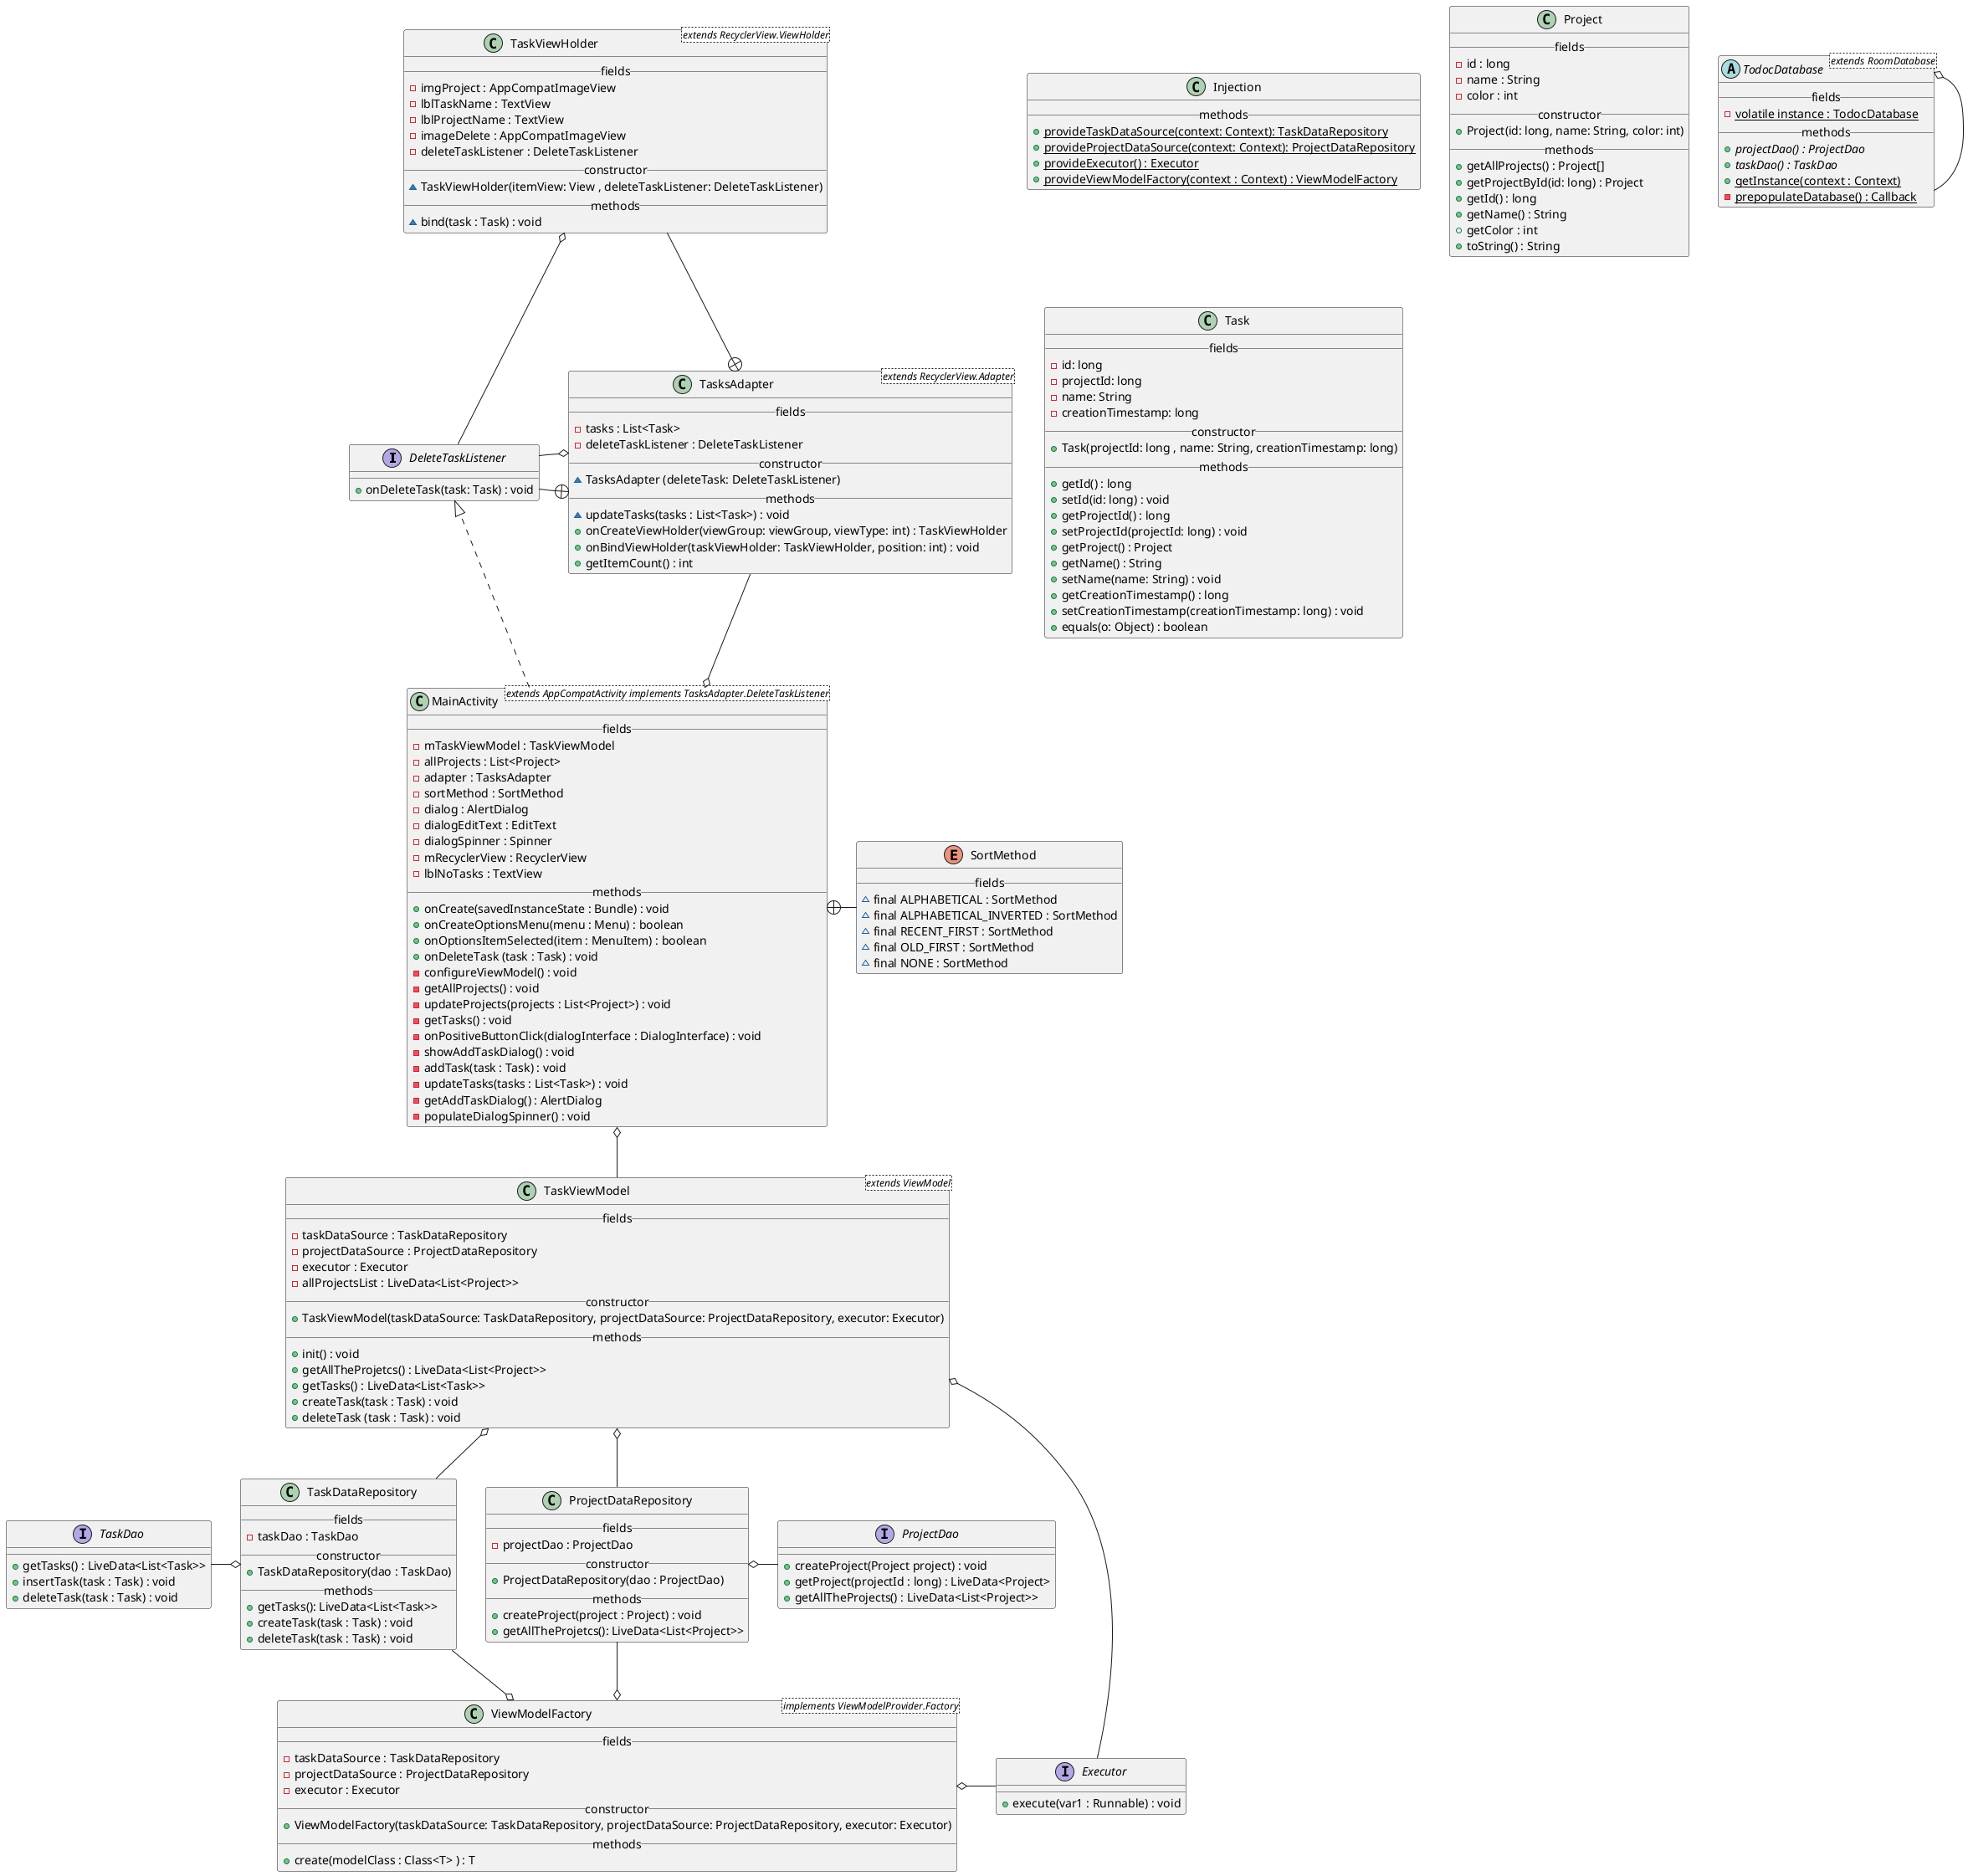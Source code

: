 @startuml

interface DeleteTaskListener {
+ onDeleteTask(task: Task) : void
}

class TaskViewHolder <extends RecyclerView.ViewHolder> {
__fields__
- imgProject : AppCompatImageView
- lblTaskName : TextView
- lblProjectName : TextView
- imageDelete : AppCompatImageView
- deleteTaskListener : DeleteTaskListener
__constructor__
~ TaskViewHolder(itemView: View , deleteTaskListener: DeleteTaskListener)
__methods__
~ bind(task : Task) : void
}

class TasksAdapter <extends RecyclerView.Adapter> {
__fields__
- tasks : List<Task>
- deleteTaskListener : DeleteTaskListener
__constructor__
~ TasksAdapter (deleteTask: DeleteTaskListener)
__methods__
~ updateTasks(tasks : List<Task>) : void
+ onCreateViewHolder(viewGroup: viewGroup, viewType: int) : TaskViewHolder
+ onBindViewHolder(taskViewHolder: TaskViewHolder, position: int) : void
+ getItemCount() : int
}

enum SortMethod{
__fields__
~ final ALPHABETICAL : SortMethod
~ final ALPHABETICAL_INVERTED : SortMethod
~ final RECENT_FIRST : SortMethod
~ final OLD_FIRST : SortMethod
~ final NONE : SortMethod
}

class MainActivity <extends AppCompatActivity implements TasksAdapter.DeleteTaskListener>{
__fields__
- mTaskViewModel : TaskViewModel
- allProjects : List<Project>
- adapter : TasksAdapter
- sortMethod : SortMethod
- dialog : AlertDialog
- dialogEditText : EditText
- dialogSpinner : Spinner
- mRecyclerView : RecyclerView
- lblNoTasks : TextView
__methods__
+ onCreate(savedInstanceState : Bundle) : void
+ onCreateOptionsMenu(menu : Menu) : boolean
+ onOptionsItemSelected(item : MenuItem) : boolean
+ onDeleteTask (task : Task) : void
- configureViewModel() : void
- getAllProjects() : void
- updateProjects(projects : List<Project>) : void
- getTasks() : void
- onPositiveButtonClick(dialogInterface : DialogInterface) : void
- showAddTaskDialog() : void
- addTask(task : Task) : void
- updateTasks(tasks : List<Task>) : void
- getAddTaskDialog() : AlertDialog
- populateDialogSpinner() : void
}

class ViewModelFactory <implements ViewModelProvider.Factory>{
__fields__
- taskDataSource : TaskDataRepository
- projectDataSource : ProjectDataRepository
- executor : Executor
__constructor__
+ ViewModelFactory(taskDataSource: TaskDataRepository, projectDataSource: ProjectDataRepository, executor: Executor)
__methods__
+ create(modelClass : Class<T> ) : T
}

class TaskDataRepository {
__fields__
- taskDao : TaskDao
__constructor__
+ TaskDataRepository(dao : TaskDao)
__methods__
+ getTasks(): LiveData<List<Task>>
+ createTask(task : Task) : void
+ deleteTask(task : Task) : void
}

class ProjectDataRepository {
__fields__
- projectDao : ProjectDao
__constructor__
+ ProjectDataRepository(dao : ProjectDao)
__methods__
+ createProject(project : Project) : void
+ getAllTheProjetcs(): LiveData<List<Project>>
}

class TaskViewModel <extends ViewModel> {
__fields__
- taskDataSource : TaskDataRepository
- projectDataSource : ProjectDataRepository
- executor : Executor
- allProjectsList : LiveData<List<Project>>
__constructor__
+ TaskViewModel(taskDataSource: TaskDataRepository, projectDataSource: ProjectDataRepository, executor: Executor)
__methods__
+ init() : void
+ getAllTheProjetcs() : LiveData<List<Project>>
+ getTasks() : LiveData<List<Task>>
+ createTask(task : Task) : void
+ deleteTask (task : Task) : void
}

interface ProjectDao {
+ createProject(Project project) : void
+ getProject(projectId : long) : LiveData<Project>
+ getAllTheProjects() : LiveData<List<Project>>
}

interface TaskDao {
+ getTasks() : LiveData<List<Task>>
+ insertTask(task : Task) : void
+ deleteTask(task : Task) : void
}

abstract class TodocDatabase <extends RoomDatabase> {
__fields__
- volatile {static} instance : TodocDatabase
__methods__
+ {abstract} projectDao() : ProjectDao
+ {abstract} taskDao() : TaskDao
+ {static} getInstance(context : Context)
- {static} prepopulateDatabase() : Callback
}

interface Executor {
+ execute(var1 : Runnable) : void
}

class Injection{
__methods__
+ {static} provideTaskDataSource(context: Context): TaskDataRepository
+ {static} provideProjectDataSource(context: Context): ProjectDataRepository
+ {static} provideExecutor() : Executor
+ {static} provideViewModelFactory(context : Context) : ViewModelFactory
}

class Project {
__fields__
- id : long
- name : String
- color : int
__constructor__
+ Project(id: long, name: String, color: int)
__methods__
+ getAllProjects() : Project[]
+ getProjectById(id: long) : Project
+ getId() : long
+ getName() : String
+ getColor : int
+ toString() : String
}

class Task{
__fields__
- id: long
- projectId: long
- name: String
- creationTimestamp: long
__constructor__
+ Task(projectId: long , name: String, creationTimestamp: long)
__methods__
+ getId() : long
+ setId(id: long) : void
+ getProjectId() : long
+ setProjectId(projectId: long) : void
+ getProject() : Project
+ getName() : String
+ setName(name: String) : void
+ getCreationTimestamp() : long
+ setCreationTimestamp(creationTimestamp: long) : void
+ equals(o: Object) : boolean
}

SortMethod -left-+ MainActivity
MainActivity o-- TaskViewModel
ProjectDataRepository --o ViewModelFactory
TaskViewModel o-- ProjectDataRepository
ViewModelFactory o-left- TaskDataRepository
TaskViewModel o-- TaskDataRepository
ProjectDataRepository o-right- ProjectDao
TaskDataRepository o-left- TaskDao
MainActivity o-up- TasksAdapter
TasksAdapter +-up- TaskViewHolder
MainActivity ..|> DeleteTaskListener
TaskViewHolder o-- DeleteTaskListener
TasksAdapter +-left- DeleteTaskListener
TasksAdapter o-left- DeleteTaskListener
TaskViewModel o-- Executor
ViewModelFactory o-right- Executor
TodocDatabase o-- TodocDatabase
@enduml